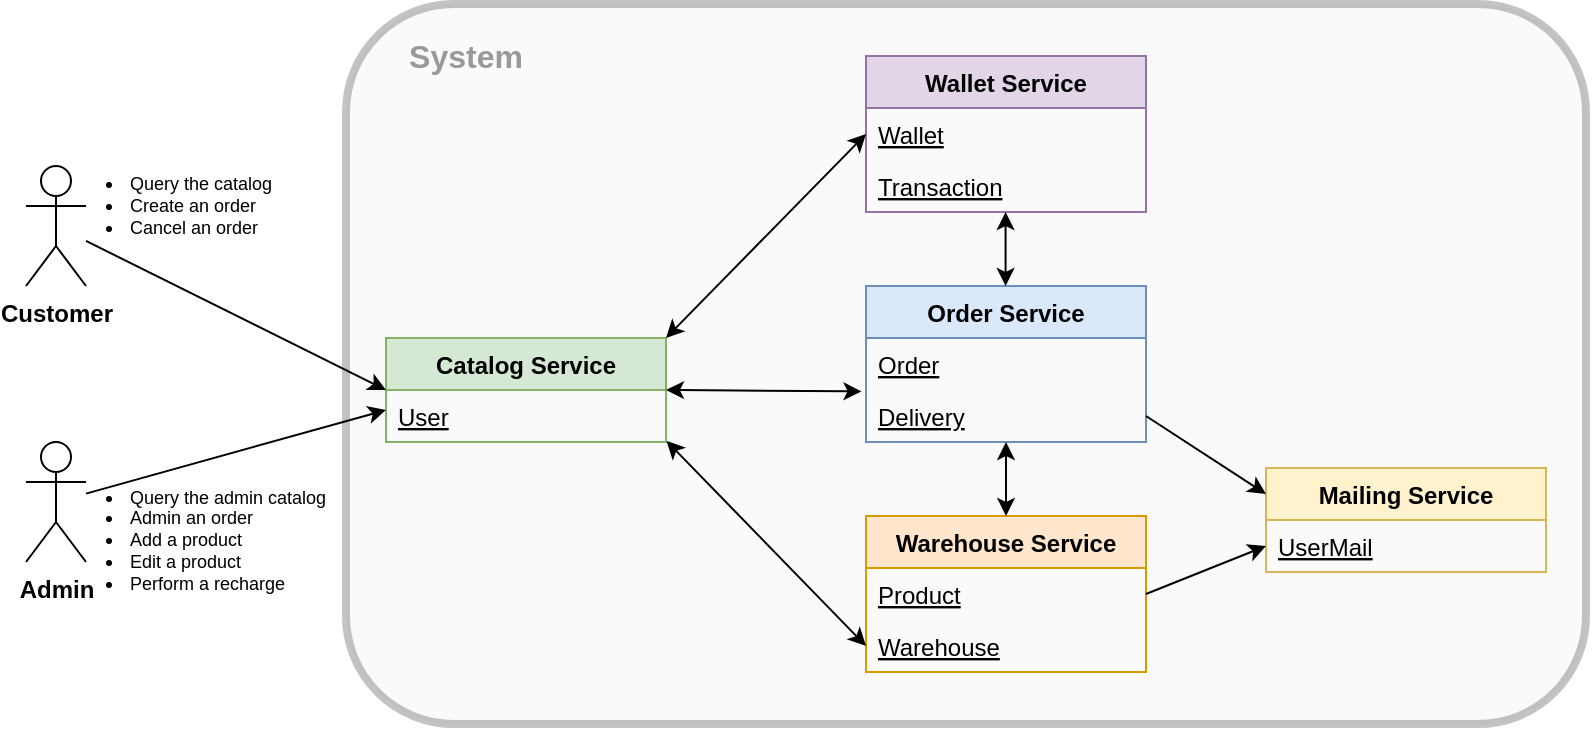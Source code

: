 <mxfile version="14.5.8" type="device"><diagram id="t46J4U4jHrSIgPe-RvgA" name="Page-1"><mxGraphModel dx="1049" dy="670" grid="1" gridSize="10" guides="1" tooltips="1" connect="1" arrows="1" fold="1" page="1" pageScale="1" pageWidth="827" pageHeight="1169" math="0" shadow="0"><root><mxCell id="0"/><mxCell id="1" parent="0"/><mxCell id="PpqLqNjZT757Sq1WagP3-50" value="" style="rounded=1;whiteSpace=wrap;html=1;labelBackgroundColor=none;fontSize=9;align=left;glass=0;shadow=0;sketch=0;fillStyle=auto;perimeterSpacing=1;strokeWidth=4;fillColor=#eeeeee;strokeColor=#36393d;opacity=30;" vertex="1" parent="1"><mxGeometry x="180" y="284" width="620" height="360" as="geometry"/></mxCell><mxCell id="PpqLqNjZT757Sq1WagP3-5" value="Catalog Service" style="swimlane;fontStyle=1;childLayout=stackLayout;horizontal=1;startSize=26;fillColor=#d5e8d4;horizontalStack=0;resizeParent=1;resizeParentMax=0;resizeLast=0;collapsible=1;marginBottom=0;strokeColor=#82b366;" vertex="1" parent="1"><mxGeometry x="200" y="451" width="140" height="52" as="geometry"/></mxCell><mxCell id="PpqLqNjZT757Sq1WagP3-6" value="User" style="text;strokeColor=none;fillColor=none;align=left;verticalAlign=top;spacingLeft=4;spacingRight=4;overflow=hidden;rotatable=0;points=[[0,0.5],[1,0.5]];portConstraint=eastwest;fontStyle=4" vertex="1" parent="PpqLqNjZT757Sq1WagP3-5"><mxGeometry y="26" width="140" height="26" as="geometry"/></mxCell><mxCell id="PpqLqNjZT757Sq1WagP3-7" value="Wallet Service" style="swimlane;fontStyle=1;childLayout=stackLayout;horizontal=1;startSize=26;fillColor=#e1d5e7;horizontalStack=0;resizeParent=1;resizeParentMax=0;resizeLast=0;collapsible=1;marginBottom=0;strokeColor=#9673a6;" vertex="1" parent="1"><mxGeometry x="440" y="310" width="140" height="78" as="geometry"/></mxCell><mxCell id="PpqLqNjZT757Sq1WagP3-8" value="Wallet" style="text;strokeColor=none;fillColor=none;align=left;verticalAlign=top;spacingLeft=4;spacingRight=4;overflow=hidden;rotatable=0;points=[[0,0.5],[1,0.5]];portConstraint=eastwest;fontStyle=4" vertex="1" parent="PpqLqNjZT757Sq1WagP3-7"><mxGeometry y="26" width="140" height="26" as="geometry"/></mxCell><mxCell id="PpqLqNjZT757Sq1WagP3-9" value="Transaction" style="text;strokeColor=none;fillColor=none;align=left;verticalAlign=top;spacingLeft=4;spacingRight=4;overflow=hidden;rotatable=0;points=[[0,0.5],[1,0.5]];portConstraint=eastwest;fontStyle=4" vertex="1" parent="PpqLqNjZT757Sq1WagP3-7"><mxGeometry y="52" width="140" height="26" as="geometry"/></mxCell><mxCell id="PpqLqNjZT757Sq1WagP3-12" value="Order Service" style="swimlane;fontStyle=1;childLayout=stackLayout;horizontal=1;startSize=26;fillColor=#dae8fc;horizontalStack=0;resizeParent=1;resizeParentMax=0;resizeLast=0;collapsible=1;marginBottom=0;strokeColor=#6c8ebf;" vertex="1" parent="1"><mxGeometry x="440" y="425" width="140" height="78" as="geometry"/></mxCell><mxCell id="PpqLqNjZT757Sq1WagP3-13" value="Order" style="text;strokeColor=none;fillColor=none;align=left;verticalAlign=top;spacingLeft=4;spacingRight=4;overflow=hidden;rotatable=0;points=[[0,0.5],[1,0.5]];portConstraint=eastwest;fontStyle=4" vertex="1" parent="PpqLqNjZT757Sq1WagP3-12"><mxGeometry y="26" width="140" height="26" as="geometry"/></mxCell><mxCell id="PpqLqNjZT757Sq1WagP3-14" value="Delivery" style="text;strokeColor=none;fillColor=none;align=left;verticalAlign=top;spacingLeft=4;spacingRight=4;overflow=hidden;rotatable=0;points=[[0,0.5],[1,0.5]];portConstraint=eastwest;fontStyle=4" vertex="1" parent="PpqLqNjZT757Sq1WagP3-12"><mxGeometry y="52" width="140" height="26" as="geometry"/></mxCell><mxCell id="PpqLqNjZT757Sq1WagP3-15" value="Warehouse Service" style="swimlane;fontStyle=1;childLayout=stackLayout;horizontal=1;startSize=26;fillColor=#ffe6cc;horizontalStack=0;resizeParent=1;resizeParentMax=0;resizeLast=0;collapsible=1;marginBottom=0;strokeColor=#d79b00;" vertex="1" parent="1"><mxGeometry x="440" y="540" width="140" height="78" as="geometry"/></mxCell><mxCell id="PpqLqNjZT757Sq1WagP3-16" value="Product" style="text;strokeColor=none;fillColor=none;align=left;verticalAlign=top;spacingLeft=4;spacingRight=4;overflow=hidden;rotatable=0;points=[[0,0.5],[1,0.5]];portConstraint=eastwest;fontStyle=4" vertex="1" parent="PpqLqNjZT757Sq1WagP3-15"><mxGeometry y="26" width="140" height="26" as="geometry"/></mxCell><mxCell id="PpqLqNjZT757Sq1WagP3-17" value="Warehouse" style="text;strokeColor=none;fillColor=none;align=left;verticalAlign=top;spacingLeft=4;spacingRight=4;overflow=hidden;rotatable=0;points=[[0,0.5],[1,0.5]];portConstraint=eastwest;fontStyle=4" vertex="1" parent="PpqLqNjZT757Sq1WagP3-15"><mxGeometry y="52" width="140" height="26" as="geometry"/></mxCell><mxCell id="PpqLqNjZT757Sq1WagP3-29" value="Customer" style="shape=umlActor;verticalLabelPosition=bottom;verticalAlign=top;html=1;outlineConnect=0;fontStyle=1;strokeWidth=1;sketch=0;" vertex="1" parent="1"><mxGeometry x="20" y="365" width="30" height="60" as="geometry"/></mxCell><mxCell id="PpqLqNjZT757Sq1WagP3-30" value="Admin" style="shape=umlActor;verticalLabelPosition=bottom;verticalAlign=top;html=1;outlineConnect=0;fontStyle=1;strokeWidth=1;sketch=0;shadow=0;" vertex="1" parent="1"><mxGeometry x="20" y="503" width="30" height="60" as="geometry"/></mxCell><mxCell id="PpqLqNjZT757Sq1WagP3-31" value="" style="endArrow=classic;html=1;entryX=0;entryY=0.5;entryDx=0;entryDy=0;" edge="1" parent="1" source="PpqLqNjZT757Sq1WagP3-29" target="PpqLqNjZT757Sq1WagP3-5"><mxGeometry width="50" height="50" relative="1" as="geometry"><mxPoint x="60" y="380" as="sourcePoint"/><mxPoint x="241" y="481" as="targetPoint"/></mxGeometry></mxCell><mxCell id="PpqLqNjZT757Sq1WagP3-33" value="&lt;ul&gt;&lt;li&gt;Query the catalog&lt;/li&gt;&lt;li&gt;Create an order&lt;/li&gt;&lt;li&gt;Cancel an order&lt;/li&gt;&lt;/ul&gt;" style="edgeLabel;html=1;align=left;verticalAlign=middle;resizable=0;points=[];fontSize=9;labelBackgroundColor=none;" vertex="1" connectable="0" parent="PpqLqNjZT757Sq1WagP3-31"><mxGeometry x="-0.374" y="4" relative="1" as="geometry"><mxPoint x="-68.72" y="-37.82" as="offset"/></mxGeometry></mxCell><mxCell id="PpqLqNjZT757Sq1WagP3-34" value="" style="endArrow=classic;startArrow=classic;html=1;exitX=0.5;exitY=0;exitDx=0;exitDy=0;" edge="1" parent="1" source="PpqLqNjZT757Sq1WagP3-15"><mxGeometry width="50" height="50" relative="1" as="geometry"><mxPoint x="510" y="540" as="sourcePoint"/><mxPoint x="510" y="503" as="targetPoint"/></mxGeometry></mxCell><mxCell id="PpqLqNjZT757Sq1WagP3-35" value="" style="endArrow=classic;startArrow=classic;html=1;exitX=0.5;exitY=0;exitDx=0;exitDy=0;" edge="1" parent="1"><mxGeometry width="50" height="50" relative="1" as="geometry"><mxPoint x="509.8" y="425" as="sourcePoint"/><mxPoint x="509.8" y="388" as="targetPoint"/></mxGeometry></mxCell><mxCell id="PpqLqNjZT757Sq1WagP3-36" value="" style="endArrow=classic;html=1;" edge="1" parent="1" source="PpqLqNjZT757Sq1WagP3-30"><mxGeometry width="50" height="50" relative="1" as="geometry"><mxPoint x="70.0" y="390" as="sourcePoint"/><mxPoint x="200" y="487" as="targetPoint"/></mxGeometry></mxCell><mxCell id="PpqLqNjZT757Sq1WagP3-37" value="&lt;ul&gt;&lt;li&gt;Query the admin catalog&lt;/li&gt;&lt;li&gt;Admin an order&lt;/li&gt;&lt;li&gt;Add a product&lt;/li&gt;&lt;li&gt;Edit a product&lt;/li&gt;&lt;li&gt;Perform a recharge&lt;/li&gt;&lt;/ul&gt;" style="edgeLabel;html=1;align=left;verticalAlign=middle;resizable=0;points=[];fontSize=9;labelBackgroundColor=none;" vertex="1" connectable="0" parent="PpqLqNjZT757Sq1WagP3-36"><mxGeometry x="-0.374" y="4" relative="1" as="geometry"><mxPoint x="-65.47" y="40.25" as="offset"/></mxGeometry></mxCell><mxCell id="PpqLqNjZT757Sq1WagP3-38" value="" style="endArrow=classic;startArrow=classic;html=1;exitX=1;exitY=0;exitDx=0;exitDy=0;entryX=0;entryY=0.5;entryDx=0;entryDy=0;" edge="1" parent="1" source="PpqLqNjZT757Sq1WagP3-5" target="PpqLqNjZT757Sq1WagP3-8"><mxGeometry width="50" height="50" relative="1" as="geometry"><mxPoint x="519.8" y="435" as="sourcePoint"/><mxPoint x="519.8" y="398" as="targetPoint"/></mxGeometry></mxCell><mxCell id="PpqLqNjZT757Sq1WagP3-39" value="" style="endArrow=classic;startArrow=classic;html=1;exitX=1.002;exitY=0.98;exitDx=0;exitDy=0;entryX=0;entryY=0.5;entryDx=0;entryDy=0;exitPerimeter=0;" edge="1" parent="1" source="PpqLqNjZT757Sq1WagP3-6" target="PpqLqNjZT757Sq1WagP3-17"><mxGeometry width="50" height="50" relative="1" as="geometry"><mxPoint x="350" y="461" as="sourcePoint"/><mxPoint x="450" y="359" as="targetPoint"/></mxGeometry></mxCell><mxCell id="PpqLqNjZT757Sq1WagP3-40" value="" style="endArrow=classic;startArrow=classic;html=1;exitX=1;exitY=0.5;exitDx=0;exitDy=0;entryX=-0.016;entryY=0.027;entryDx=0;entryDy=0;entryPerimeter=0;" edge="1" parent="1" source="PpqLqNjZT757Sq1WagP3-5" target="PpqLqNjZT757Sq1WagP3-14"><mxGeometry width="50" height="50" relative="1" as="geometry"><mxPoint x="350" y="461" as="sourcePoint"/><mxPoint x="450" y="359" as="targetPoint"/></mxGeometry></mxCell><mxCell id="PpqLqNjZT757Sq1WagP3-44" value="Mailing Service" style="swimlane;fontStyle=1;childLayout=stackLayout;horizontal=1;startSize=26;fillColor=#fff2cc;horizontalStack=0;resizeParent=1;resizeParentMax=0;resizeLast=0;collapsible=1;marginBottom=0;strokeColor=#d6b656;" vertex="1" parent="1"><mxGeometry x="640" y="516" width="140" height="52" as="geometry"/></mxCell><mxCell id="PpqLqNjZT757Sq1WagP3-45" value="UserMail" style="text;strokeColor=none;fillColor=none;align=left;verticalAlign=top;spacingLeft=4;spacingRight=4;overflow=hidden;rotatable=0;points=[[0,0.5],[1,0.5]];portConstraint=eastwest;fontStyle=4" vertex="1" parent="PpqLqNjZT757Sq1WagP3-44"><mxGeometry y="26" width="140" height="26" as="geometry"/></mxCell><mxCell id="PpqLqNjZT757Sq1WagP3-47" value="" style="endArrow=classic;html=1;entryX=0;entryY=0.25;entryDx=0;entryDy=0;exitX=1;exitY=0.5;exitDx=0;exitDy=0;" edge="1" parent="1" source="PpqLqNjZT757Sq1WagP3-14" target="PpqLqNjZT757Sq1WagP3-44"><mxGeometry width="50" height="50" relative="1" as="geometry"><mxPoint x="590" y="440" as="sourcePoint"/><mxPoint x="770" y="451" as="targetPoint"/></mxGeometry></mxCell><mxCell id="PpqLqNjZT757Sq1WagP3-49" value="" style="endArrow=classic;html=1;entryX=0;entryY=0.5;entryDx=0;entryDy=0;exitX=1;exitY=0.5;exitDx=0;exitDy=0;" edge="1" parent="1" source="PpqLqNjZT757Sq1WagP3-16" target="PpqLqNjZT757Sq1WagP3-45"><mxGeometry width="50" height="50" relative="1" as="geometry"><mxPoint x="590" y="474" as="sourcePoint"/><mxPoint x="670" y="474" as="targetPoint"/></mxGeometry></mxCell><mxCell id="PpqLqNjZT757Sq1WagP3-51" value="System" style="text;html=1;strokeColor=none;fillColor=none;align=center;verticalAlign=middle;whiteSpace=wrap;rounded=0;shadow=0;glass=0;labelBackgroundColor=none;sketch=0;fontSize=16;opacity=30;fontStyle=1;fontColor=#999999;" vertex="1" parent="1"><mxGeometry x="220" y="300" width="40" height="20" as="geometry"/></mxCell></root></mxGraphModel></diagram></mxfile>